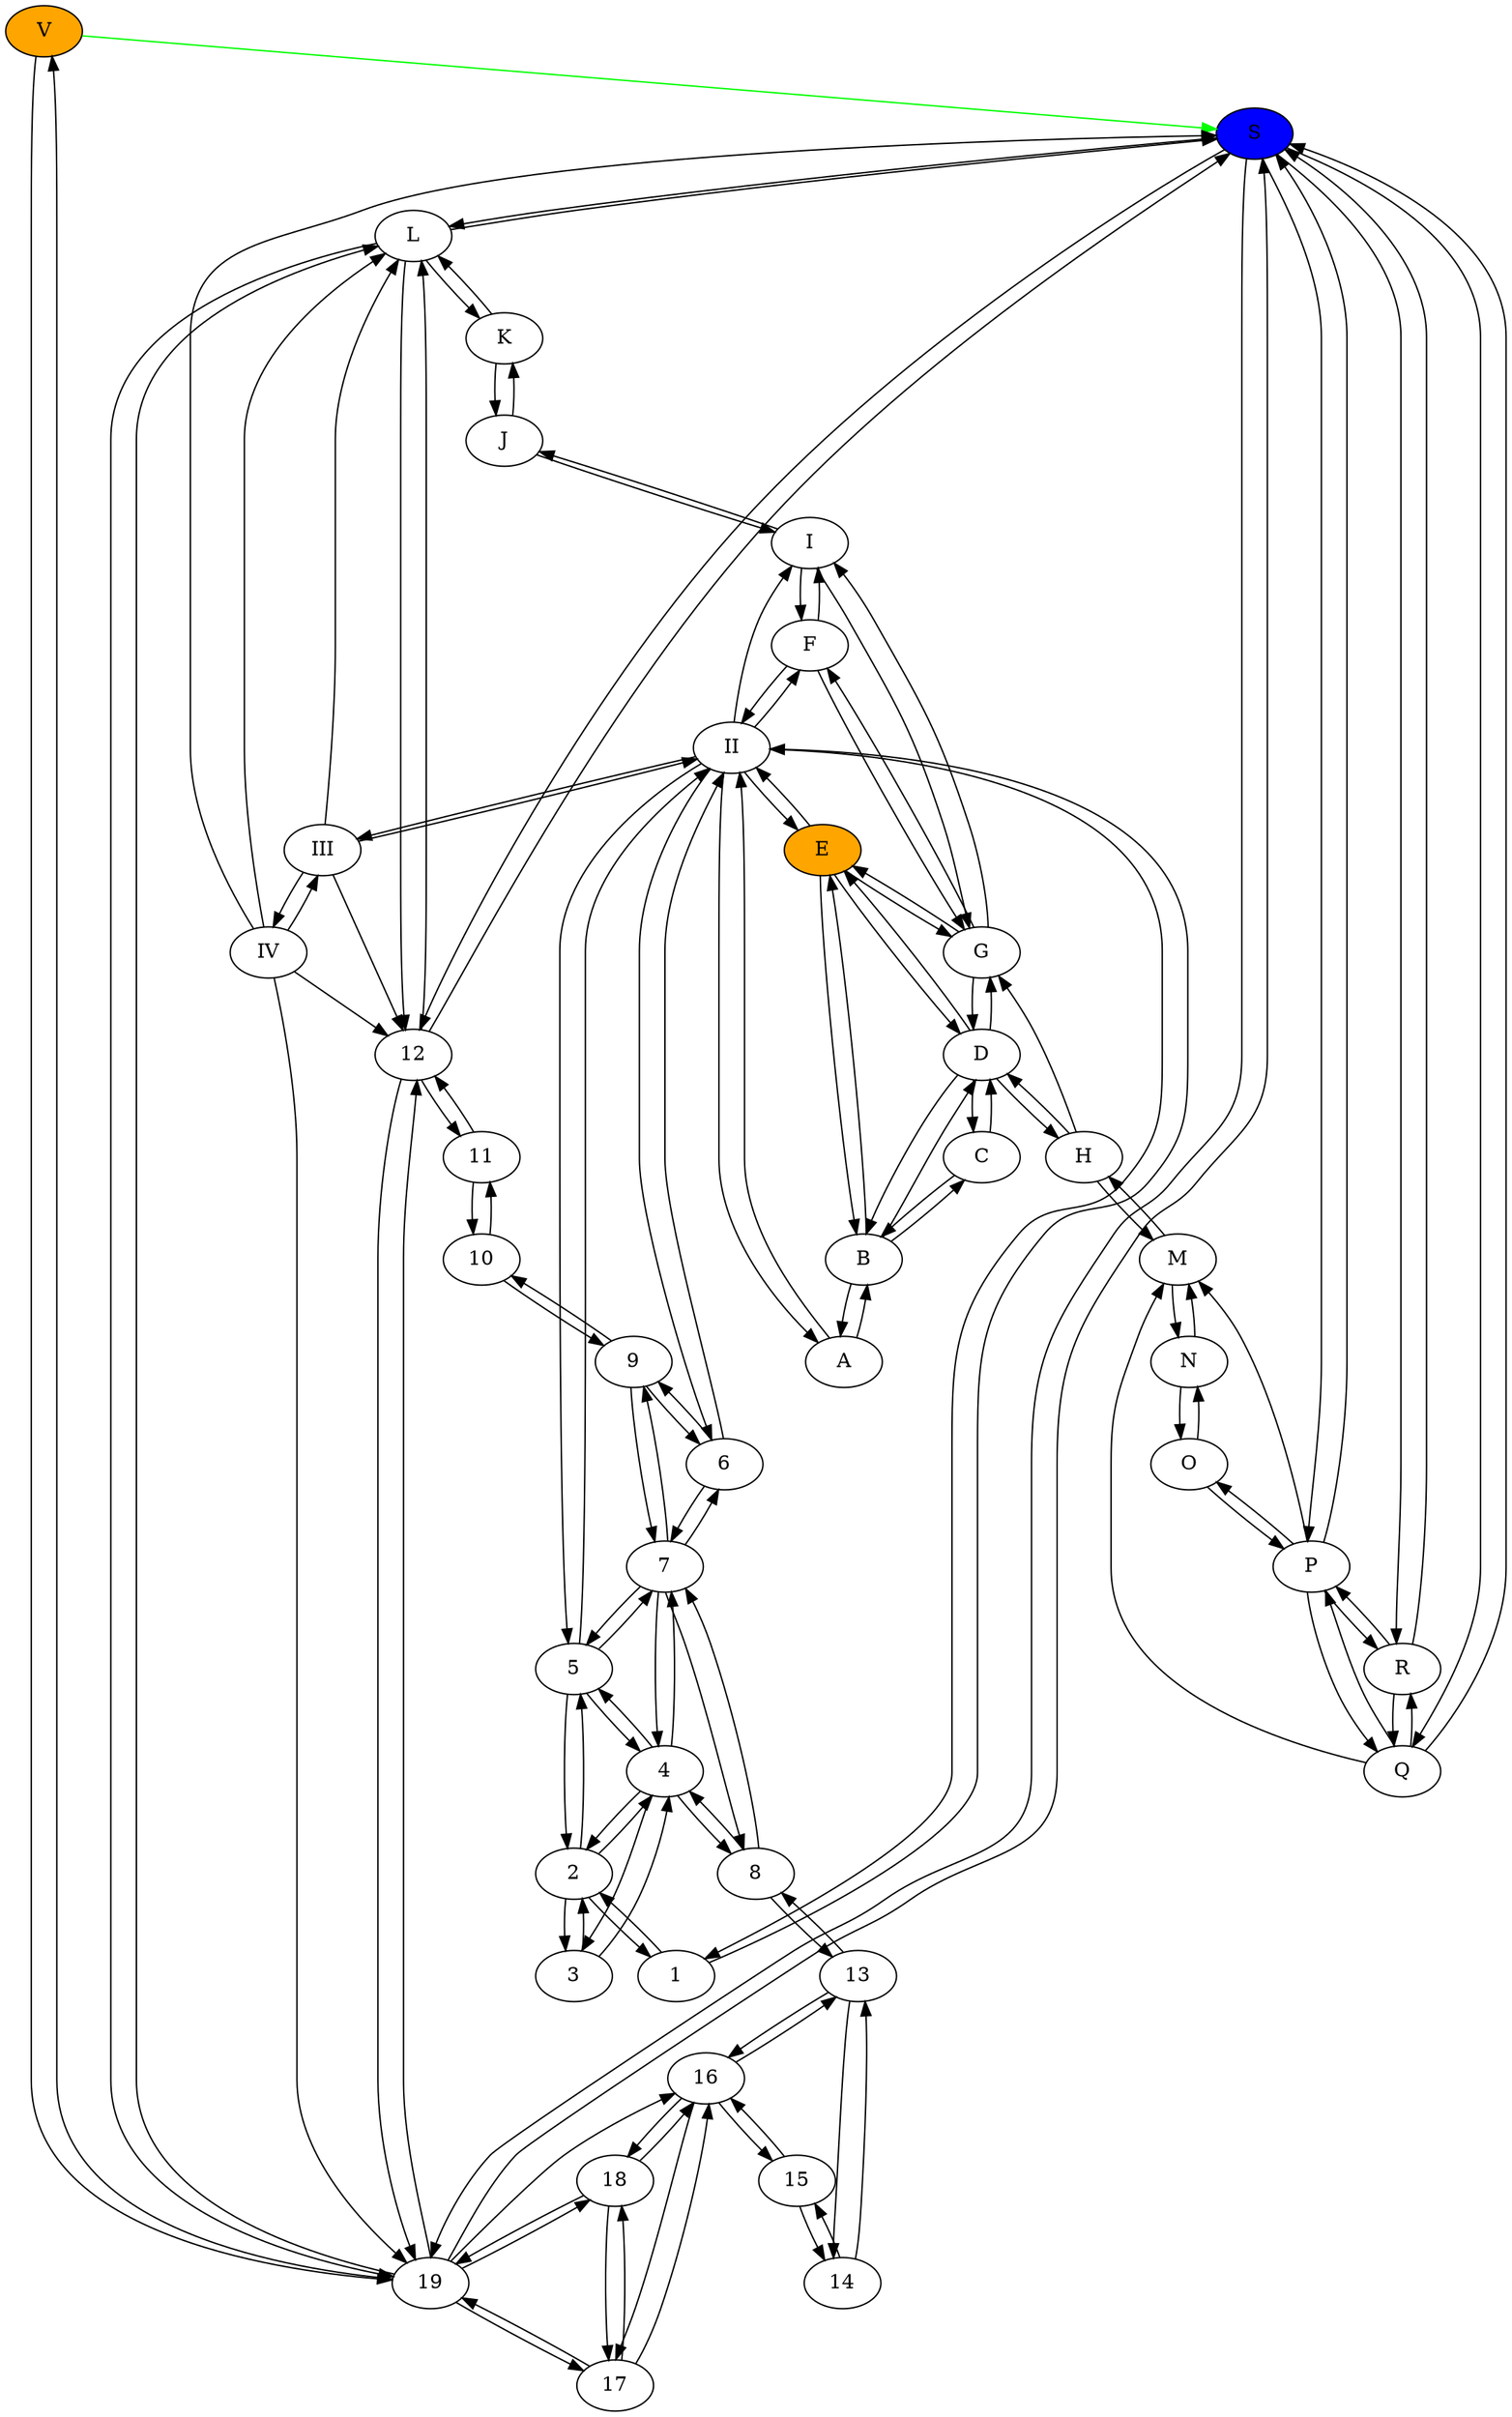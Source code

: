 digraph G {V[fillcolor=orange, style=filled]
E[fillcolor=orange, style=filled]
S[fillcolor=blue, style=filled]
I -> F[color=black]
I -> G[color=black]
I -> J[color=black]
II -> I[color=black]
II -> 1[color=black]
II -> 5[color=black]
II -> 6[color=black]
II -> A[color=black]
II -> E[color=black]
II -> F[color=black]
II -> III[color=black]
III -> II[color=black]
III -> IV[color=black]
III -> L[color=black]
III -> 12[color=black]
IV -> III[color=black]
IV -> L[color=black]
IV -> 12[color=black]
IV -> S[color=black]
IV -> 19[color=black]
V -> S[color=green]
V -> 19[color=black]
1 -> 2[color=black]
1 -> II[color=black]
2 -> 1[color=black]
2 -> 3[color=black]
2 -> 4[color=black]
2 -> 5[color=black]
3 -> 2[color=black]
3 -> 4[color=black]
4 -> 2[color=black]
4 -> 3[color=black]
4 -> 5[color=black]
4 -> 7[color=black]
4 -> 8[color=black]
5 -> 2[color=black]
5 -> 4[color=black]
5 -> 7[color=black]
5 -> II[color=black]
6 -> 7[color=black]
6 -> 9[color=black]
6 -> II[color=black]
7 -> 4[color=black]
7 -> 5[color=black]
7 -> 6[color=black]
7 -> 8[color=black]
7 -> 9[color=black]
8 -> 4[color=black]
8 -> 7[color=black]
8 -> 13[color=black]
9 -> 6[color=black]
9 -> 7[color=black]
9 -> 10[color=black]
10 -> 9[color=black]
10 -> 11[color=black]
11 -> 10[color=black]
11 -> 12[color=black]
12 -> 11[color=black]
12 -> 19[color=black]
12 -> L[color=black]
12 -> S[color=black]
13 -> 8[color=black]
13 -> 14[color=black]
13 -> 16[color=black]
14 -> 13[color=black]
14 -> 15[color=black]
15 -> 14[color=black]
15 -> 16[color=black]
16 -> 13[color=black]
16 -> 15[color=black]
16 -> 17[color=black]
16 -> 18[color=black]
17 -> 16[color=black]
17 -> 18[color=black]
17 -> 19[color=black]
18 -> 16[color=black]
18 -> 17[color=black]
18 -> 19[color=black]
19 -> 12[color=black]
19 -> 16[color=black]
19 -> 17[color=black]
19 -> 18[color=black]
19 -> S[color=black]
19 -> L[color=black]
19 -> V[color=black]
A -> B[color=black]
A -> II[color=black]
B -> A[color=black]
B -> C[color=black]
B -> D[color=black]
B -> E[color=black]
C -> B[color=black]
C -> D[color=black]
D -> B[color=black]
D -> C[color=black]
D -> E[color=black]
D -> G[color=black]
D -> H[color=black]
E -> B[color=black]
E -> D[color=black]
E -> G[color=black]
E -> II[color=black]
F -> G[color=black]
F -> I[color=black]
F -> II[color=black]
G -> D[color=black]
G -> E[color=black]
G -> F[color=black]
G -> I[color=black]
H -> D[color=black]
H -> G[color=black]
H -> M[color=black]
J -> I[color=black]
J -> K[color=black]
K -> J[color=black]
K -> L[color=black]
L -> K[color=black]
L -> 12[color=black]
L -> 19[color=black]
L -> S[color=black]
M -> H[color=black]
M -> N[color=black]
N -> M[color=black]
N -> O[color=black]
O -> N[color=black]
O -> P[color=black]
P -> M[color=black]
P -> O[color=black]
P -> Q[color=black]
P -> R[color=black]
P -> S[color=black]
Q -> M[color=black]
Q -> P[color=black]
Q -> R[color=black]
Q -> S[color=black]
R -> P[color=black]
R -> Q[color=black]
R -> S[color=black]
S -> P[color=black]
S -> Q[color=black]
S -> R[color=black]
S -> L[color=black]
S -> 12[color=black]
S -> 19[color=black]
}